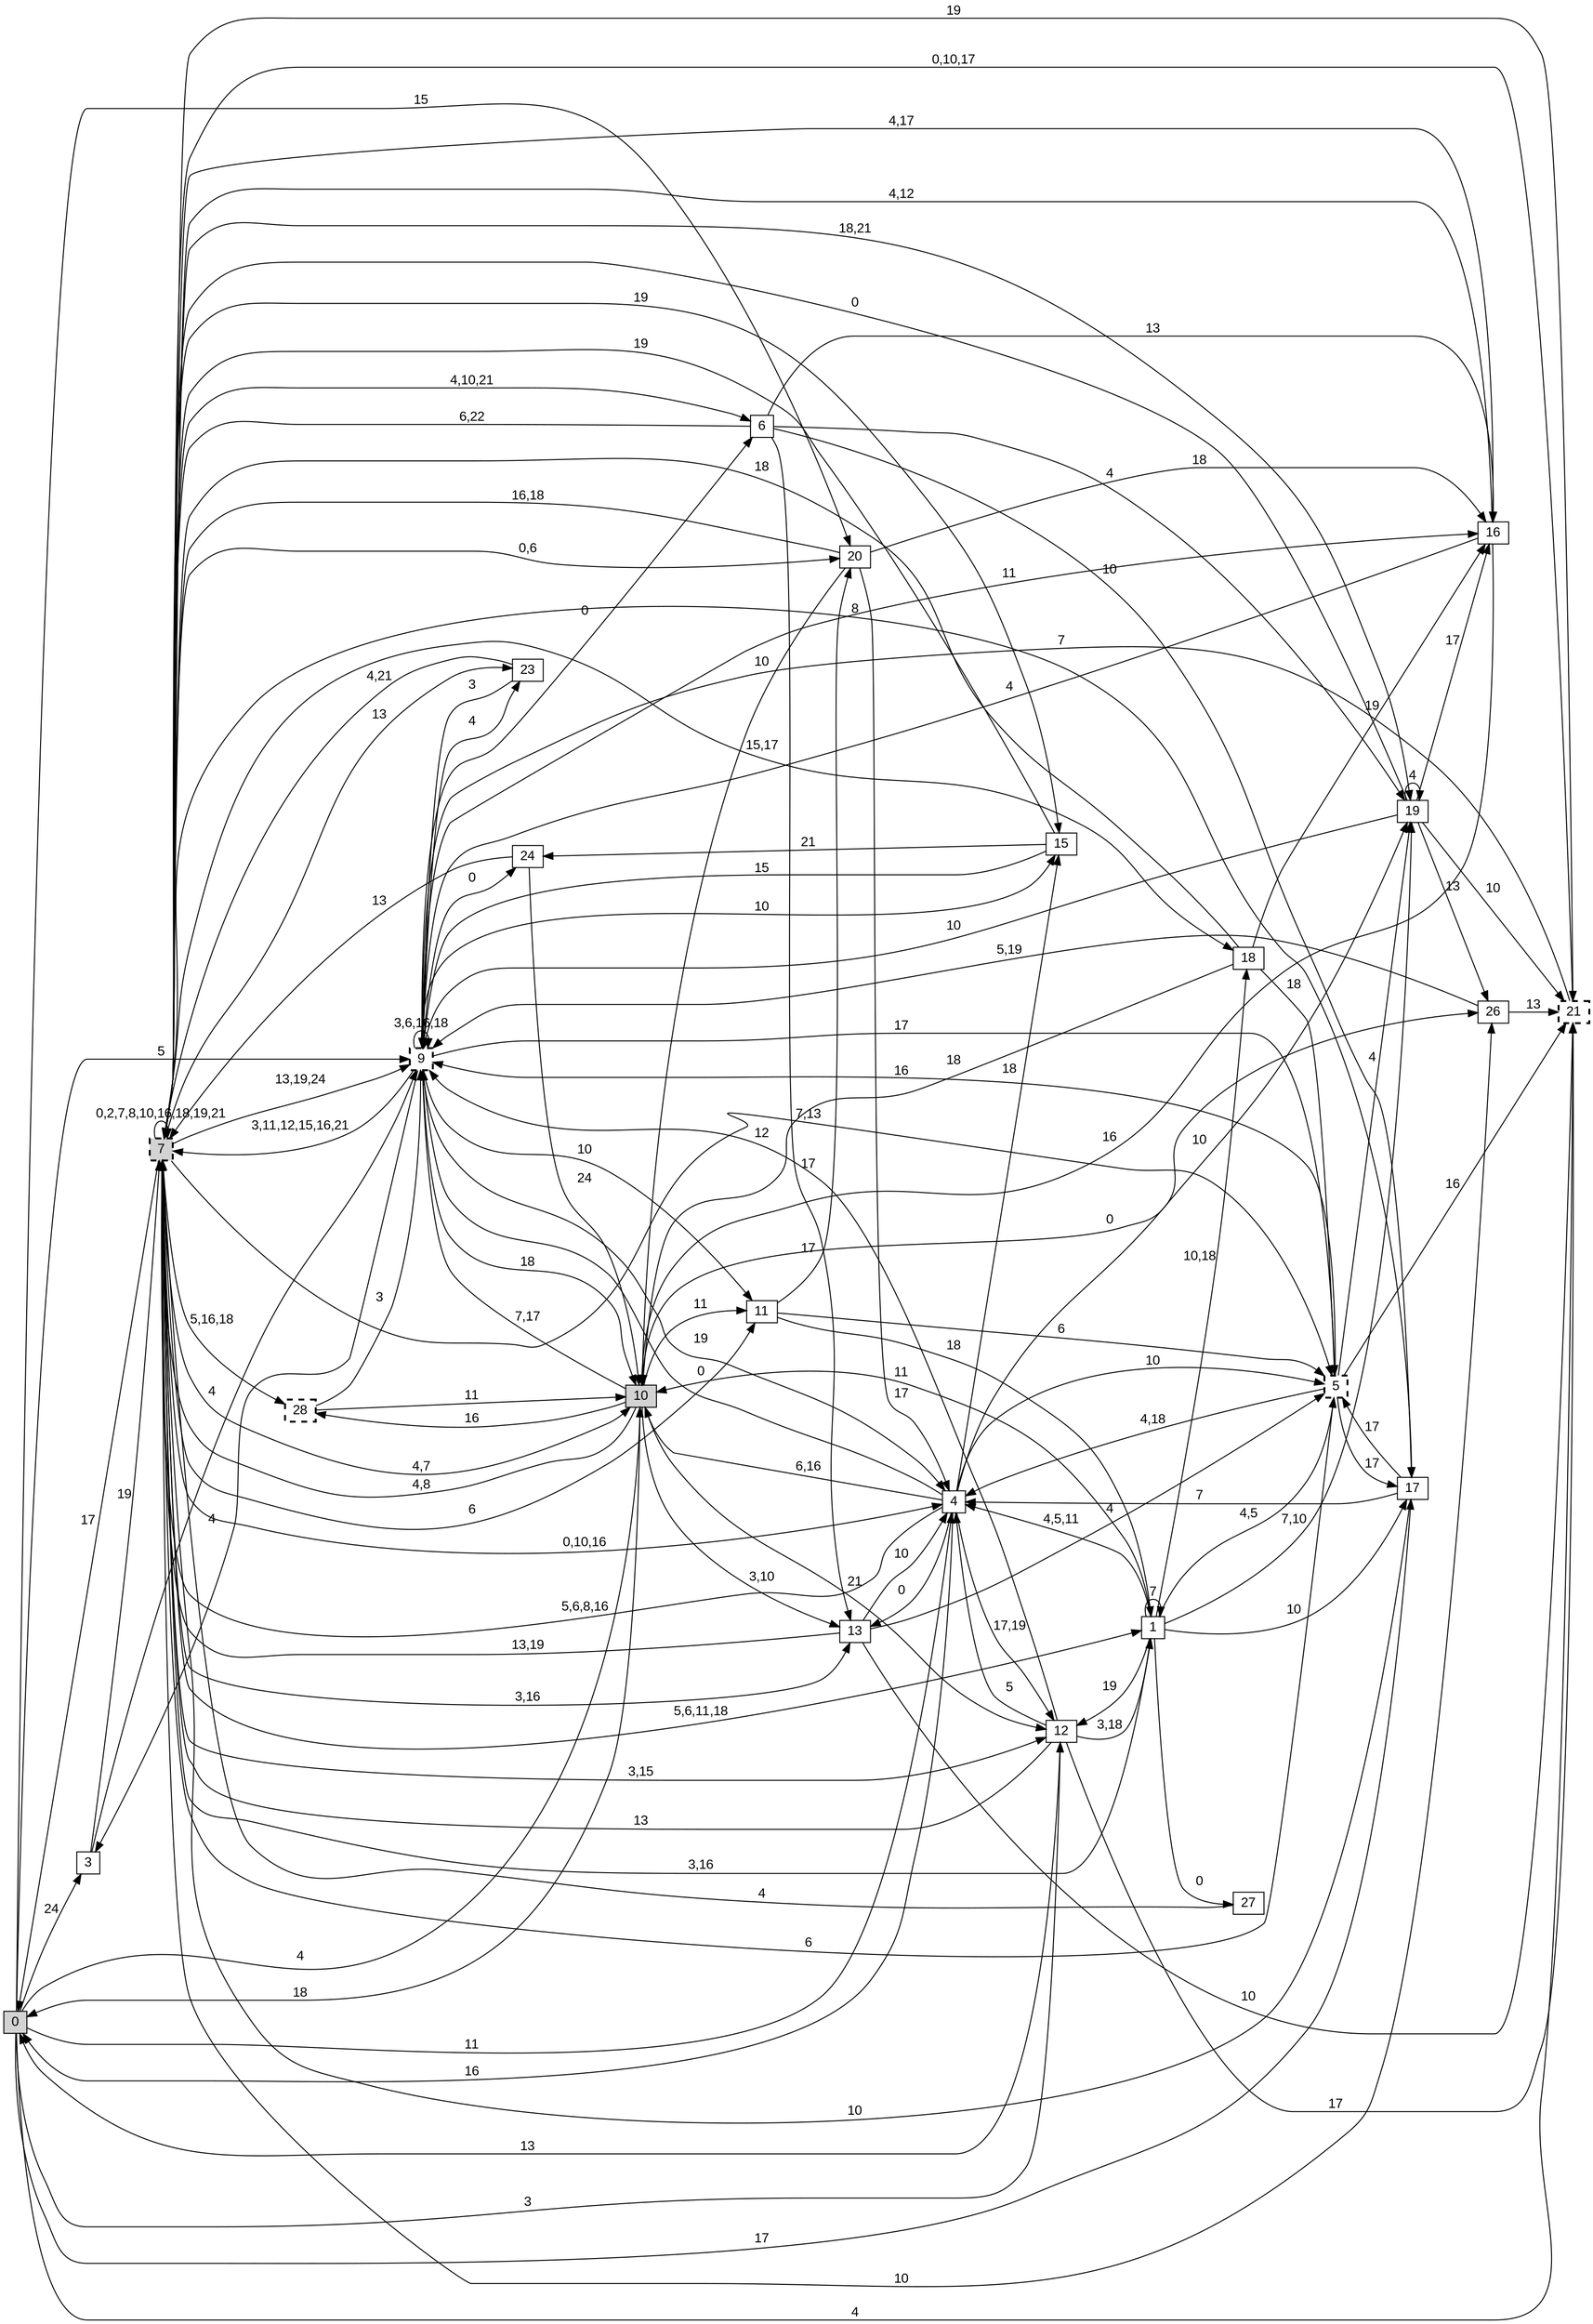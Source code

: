 digraph "NDFA" {
  rankdir=LR
  node [shape=box width=0.1 height=0.1 fontname=Arial]
  edge [fontname=Arial]
/* Estados */
 s0 [label="0" style="filled"] /* I:1 F:0 D:0 */
 s1 [label="1" ] /* I:0 F:0 D:0 */
 s3 [label="3" ] /* I:0 F:0 D:0 */
 s4 [label="4" ] /* I:0 F:0 D:0 */
 s5 [label="5" style="bold,dashed"] /* I:0 F:1 D:0 */
 s6 [label="6" ] /* I:0 F:0 D:0 */
 s7 [label="7" style="filled,bold,dashed"] /* I:1 F:1 D:0 */
 s9 [label="9" style="bold,dashed"] /* I:0 F:1 D:0 */
 s10 [label="10" style="filled"] /* I:1 F:0 D:0 */
 s11 [label="11" ] /* I:0 F:0 D:0 */
 s12 [label="12" ] /* I:0 F:0 D:0 */
 s13 [label="13" ] /* I:0 F:0 D:0 */
 s15 [label="15" ] /* I:0 F:0 D:0 */
 s16 [label="16" ] /* I:0 F:0 D:0 */
 s17 [label="17" ] /* I:0 F:0 D:0 */
 s18 [label="18" ] /* I:0 F:0 D:0 */
 s19 [label="19" ] /* I:0 F:0 D:0 */
 s20 [label="20" ] /* I:0 F:0 D:0 */
 s21 [label="21" style="bold,dashed"] /* I:0 F:1 D:0 */
 s23 [label="23" ] /* I:0 F:0 D:0 */
 s24 [label="24" ] /* I:0 F:0 D:0 */
 s26 [label="26" ] /* I:0 F:0 D:0 */
 s27 [label="27" ] /* I:0 F:0 D:0 */
 s28 [label="28" style="bold,dashed"] /* I:0 F:1 D:0 */
/* Transiciones */
  s0 -> s3 [label="24"]
  s0 -> s4 [label="11"]
  s0 -> s9 [label="5"]
  s0 -> s10 [label="4"]
  s0 -> s12 [label="3"]
  s0 -> s17 [label="17"]
  s0 -> s20 [label="15"]
  s0 -> s21 [label="4"]
  s1 -> s1 [label="7"]
  s1 -> s4 [label="4,5,11"]
  s1 -> s5 [label="4,5"]
  s1 -> s7 [label="3,16"]
  s1 -> s10 [label="11"]
  s1 -> s12 [label="19"]
  s1 -> s17 [label="10"]
  s1 -> s18 [label="10,18"]
  s1 -> s19 [label="7,10"]
  s1 -> s27 [label="0"]
  s3 -> s7 [label="19"]
  s3 -> s9 [label="4"]
  s4 -> s0 [label="16"]
  s4 -> s5 [label="10"]
  s4 -> s7 [label="5,6,8,16"]
  s4 -> s9 [label="0"]
  s4 -> s10 [label="6,16"]
  s4 -> s12 [label="17,19"]
  s4 -> s13 [label="0"]
  s4 -> s15 [label="18"]
  s4 -> s19 [label="10"]
  s5 -> s4 [label="4,18"]
  s5 -> s7 [label="6"]
  s5 -> s9 [label="16"]
  s5 -> s17 [label="17"]
  s5 -> s19 [label="4"]
  s5 -> s21 [label="16"]
  s6 -> s7 [label="6,22"]
  s6 -> s13 [label="17"]
  s6 -> s16 [label="13"]
  s6 -> s17 [label="10"]
  s6 -> s19 [label="4"]
  s7 -> s0 [label="17"]
  s7 -> s1 [label="5,6,11,18"]
  s7 -> s4 [label="0,10,16"]
  s7 -> s5 [label="7,13"]
  s7 -> s6 [label="4,10,21"]
  s7 -> s7 [label="0,2,7,8,10,16,18,19,21"]
  s7 -> s9 [label="13,19,24"]
  s7 -> s10 [label="4,7"]
  s7 -> s11 [label="6"]
  s7 -> s12 [label="3,15"]
  s7 -> s13 [label="3,16"]
  s7 -> s15 [label="19"]
  s7 -> s16 [label="4,17"]
  s7 -> s17 [label="8"]
  s7 -> s18 [label="15,17"]
  s7 -> s19 [label="18,21"]
  s7 -> s20 [label="0,6"]
  s7 -> s21 [label="19"]
  s7 -> s23 [label="13"]
  s7 -> s26 [label="10"]
  s7 -> s28 [label="5,16,18"]
  s9 -> s3 [label="4"]
  s9 -> s4 [label="19"]
  s9 -> s5 [label="17"]
  s9 -> s6 [label="0"]
  s9 -> s7 [label="3,11,12,15,16,21"]
  s9 -> s9 [label="3,6,16,18"]
  s9 -> s10 [label="18"]
  s9 -> s11 [label="10"]
  s9 -> s15 [label="10"]
  s9 -> s16 [label="11"]
  s9 -> s23 [label="4"]
  s9 -> s24 [label="0"]
  s10 -> s0 [label="18"]
  s10 -> s7 [label="4,8"]
  s10 -> s9 [label="7,17"]
  s10 -> s11 [label="11"]
  s10 -> s12 [label="21"]
  s10 -> s13 [label="3,10"]
  s10 -> s26 [label="0"]
  s10 -> s28 [label="16"]
  s11 -> s1 [label="18"]
  s11 -> s5 [label="6"]
  s11 -> s20 [label="17"]
  s12 -> s0 [label="13"]
  s12 -> s1 [label="3,18"]
  s12 -> s4 [label="5"]
  s12 -> s7 [label="13"]
  s12 -> s9 [label="12"]
  s12 -> s21 [label="17"]
  s13 -> s4 [label="10"]
  s13 -> s5 [label="4"]
  s13 -> s7 [label="13,19"]
  s13 -> s21 [label="10"]
  s15 -> s7 [label="19"]
  s15 -> s9 [label="15"]
  s15 -> s24 [label="21"]
  s16 -> s7 [label="4,12"]
  s16 -> s9 [label="4"]
  s16 -> s10 [label="16"]
  s17 -> s4 [label="7"]
  s17 -> s5 [label="17"]
  s17 -> s7 [label="10"]
  s18 -> s5 [label="18"]
  s18 -> s7 [label="18"]
  s18 -> s10 [label="18"]
  s18 -> s16 [label="19"]
  s19 -> s7 [label="0"]
  s19 -> s9 [label="10"]
  s19 -> s16 [label="17"]
  s19 -> s19 [label="4"]
  s19 -> s21 [label="10"]
  s19 -> s26 [label="13"]
  s20 -> s4 [label="17"]
  s20 -> s7 [label="16,18"]
  s20 -> s10 [label="10"]
  s20 -> s16 [label="18"]
  s21 -> s7 [label="0,10,17"]
  s21 -> s9 [label="7"]
  s23 -> s7 [label="4,21"]
  s23 -> s9 [label="3"]
  s24 -> s7 [label="13"]
  s24 -> s10 [label="24"]
  s26 -> s9 [label="5,19"]
  s26 -> s21 [label="13"]
  s27 -> s7 [label="4"]
  s28 -> s9 [label="3"]
  s28 -> s10 [label="11"]
}
